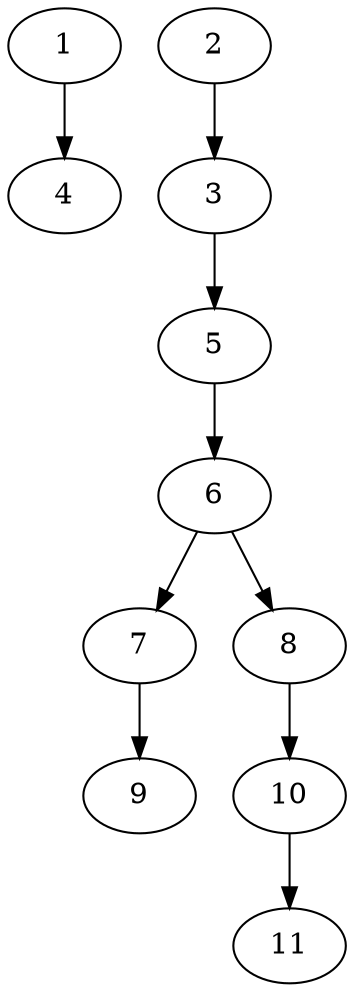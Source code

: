 // DAG (tier=1-easy, mode=data, n=11, ccr=0.346, fat=0.421, density=0.377, regular=0.771, jump=0.049, mindata=1048576, maxdata=8388608)
// DAG automatically generated by daggen at Sun Aug 24 16:33:33 2025
// /home/ermia/Project/Environments/daggen/bin/daggen --dot --ccr 0.346 --fat 0.421 --regular 0.771 --density 0.377 --jump 0.049 --mindata 1048576 --maxdata 8388608 -n 11 
digraph G {
  1 [size="203596341153103872000", alpha="0.09", expect_size="101798170576551936000"]
  1 -> 4 [size ="276866216755200"]
  2 [size="6293628985752443", alpha="0.12", expect_size="3146814492876221"]
  2 -> 3 [size ="331360292044800"]
  3 [size="2789072983244150", alpha="0.15", expect_size="1394536491622075"]
  3 -> 5 [size ="250811191918592"]
  4 [size="1075500087893835392", alpha="0.16", expect_size="537750043946917696"]
  5 [size="757677535785368", alpha="0.20", expect_size="378838767892684"]
  5 -> 6 [size ="20205673644032"]
  6 [size="452775329683493", alpha="0.00", expect_size="226387664841746"]
  6 -> 7 [size ="12119894392832"]
  6 -> 8 [size ="12119894392832"]
  7 [size="6307086937020766", alpha="0.08", expect_size="3153543468510383"]
  7 -> 9 [size ="106971873148928"]
  8 [size="342107016069644288000", alpha="0.09", expect_size="171053508034822144000"]
  8 -> 10 [size ="391319335731200"]
  9 [size="5271568046555175", alpha="0.04", expect_size="2635784023277587"]
  10 [size="513884727578761984", alpha="0.06", expect_size="256942363789380992"]
  10 -> 11 [size ="286000538451968"]
  11 [size="12664064999437694", alpha="0.11", expect_size="6332032499718847"]
}